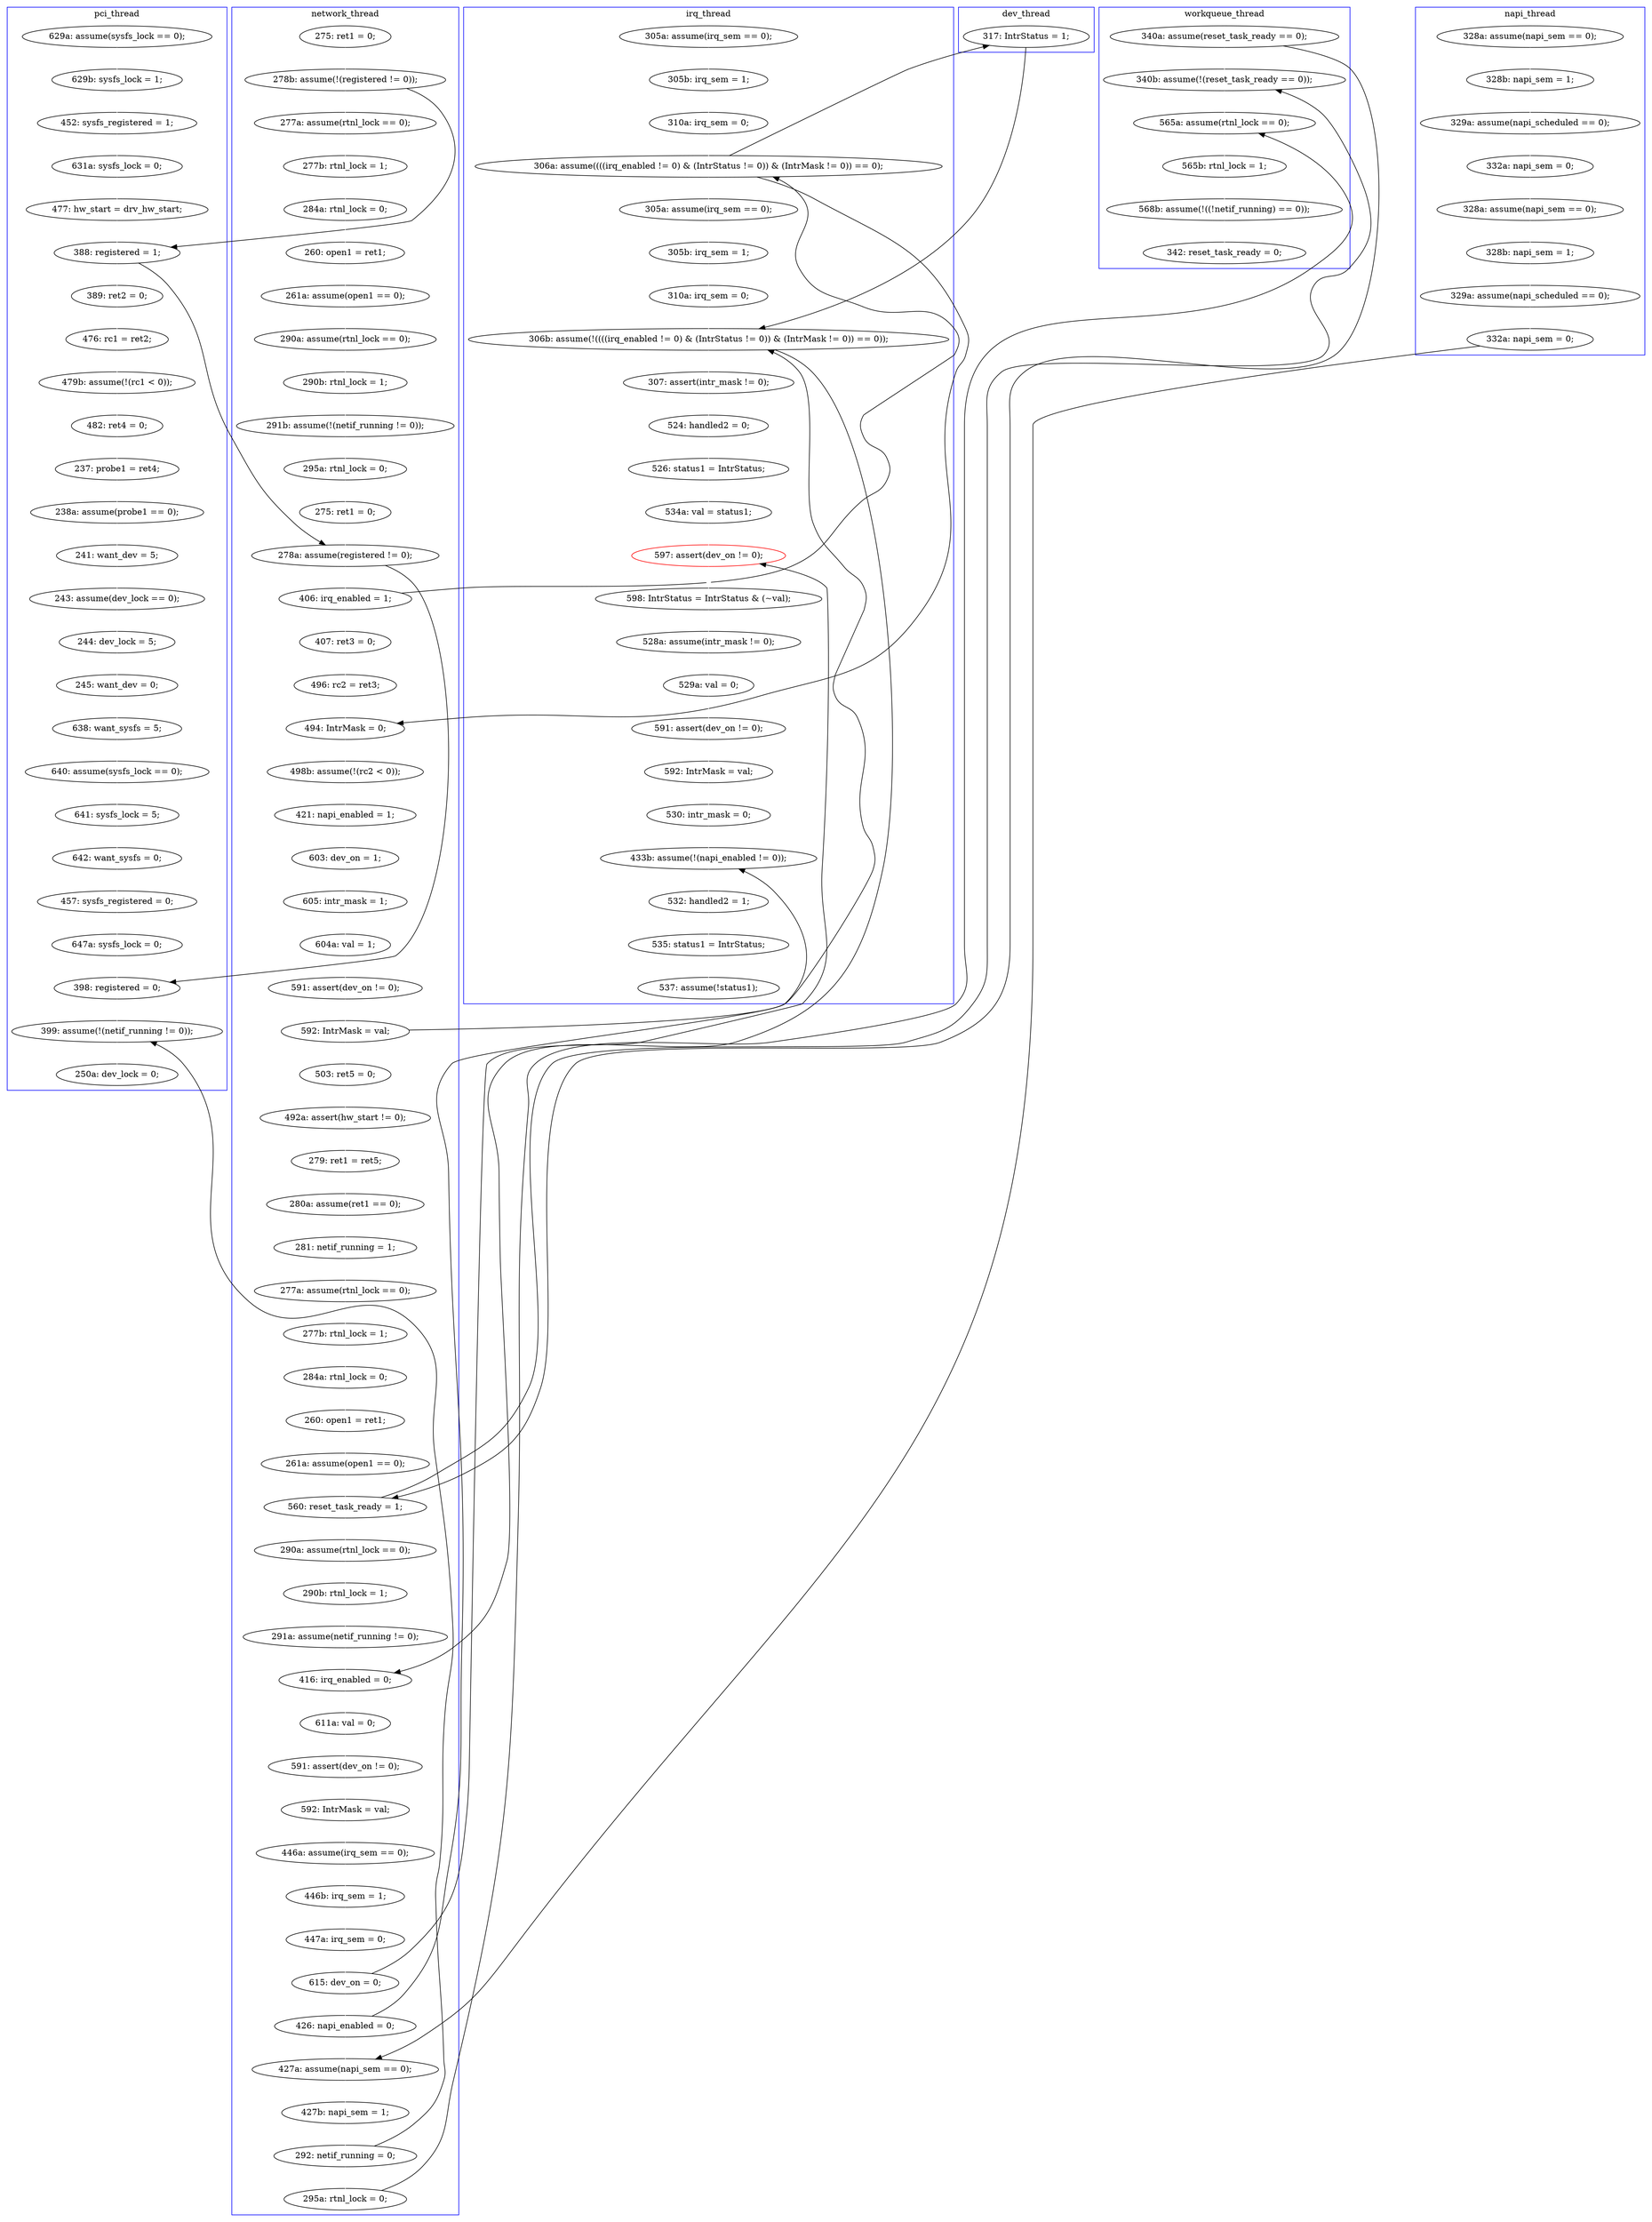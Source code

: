digraph Counterexample {
	152 -> 154 [color = white, style = solid]
	99 -> 100 [color = white, style = solid]
	252 -> 259 [color = white, style = solid]
	144 -> 146 [color = white, style = solid]
	196 -> 200 [color = white, style = solid]
	209 -> 211 [color = white, style = solid]
	127 -> 130 [color = white, style = solid]
	270 -> 279 [color = white, style = solid]
	227 -> 242 [color = white, style = solid]
	53 -> 55 [color = white, style = solid]
	86 -> 103 [color = black, style = solid, constraint = false]
	62 -> 72 [color = white, style = solid]
	155 -> 159 [color = white, style = solid]
	122 -> 125 [color = white, style = solid]
	225 -> 245 [color = white, style = solid]
	55 -> 67 [color = white, style = solid]
	35 -> 36 [color = white, style = solid]
	269 -> 270 [color = white, style = solid]
	185 -> 195 [color = black, style = solid, constraint = false]
	33 -> 35 [color = white, style = solid]
	222 -> 277 [color = black, style = solid, constraint = false]
	282 -> 300 [color = white, style = solid]
	108 -> 110 [color = white, style = solid]
	208 -> 209 [color = white, style = solid]
	255 -> 258 [color = white, style = solid]
	119 -> 121 [color = white, style = solid]
	96 -> 107 [color = white, style = solid]
	154 -> 180 [color = white, style = solid]
	259 -> 269 [color = white, style = solid]
	72 -> 73 [color = white, style = solid]
	159 -> 162 [color = white, style = solid]
	258 -> 260 [color = white, style = solid]
	231 -> 232 [color = white, style = solid]
	228 -> 231 [color = white, style = solid]
	135 -> 136 [color = white, style = solid]
	249 -> 288 [color = white, style = solid]
	229 -> 230 [color = white, style = solid]
	177 -> 196 [color = white, style = solid]
	175 -> 177 [color = white, style = solid]
	221 -> 223 [color = white, style = solid]
	103 -> 185 [color = black, style = solid, constraint = false]
	105 -> 108 [color = white, style = solid]
	180 -> 229 [color = black, style = solid, constraint = false]
	118 -> 119 [color = white, style = solid]
	100 -> 101 [color = white, style = solid]
	52 -> 53 [color = white, style = solid]
	191 -> 192 [color = white, style = solid]
	260 -> 262 [color = white, style = solid]
	93 -> 96 [color = white, style = solid]
	222 -> 229 [color = white, style = solid]
	211 -> 222 [color = white, style = solid]
	169 -> 227 [color = black, style = solid, constraint = false]
	131 -> 132 [color = white, style = solid]
	233 -> 252 [color = white, style = solid]
	203 -> 207 [color = white, style = solid]
	67 -> 75 [color = white, style = solid]
	212 -> 221 [color = white, style = solid]
	107 -> 134 [color = white, style = solid]
	262 -> 263 [color = white, style = solid]
	51 -> 58 [color = white, style = solid]
	207 -> 208 [color = white, style = solid]
	133 -> 155 [color = white, style = solid]
	117 -> 118 [color = white, style = solid]
	33 -> 72 [color = black, style = solid, constraint = false]
	41 -> 52 [color = white, style = solid]
	30 -> 33 [color = white, style = solid]
	113 -> 117 [color = white, style = solid]
	211 -> 245 [color = black, style = solid, constraint = false]
	245 -> 255 [color = white, style = solid]
	174 -> 175 [color = white, style = solid]
	242 -> 243 [color = white, style = solid]
	125 -> 126 [color = white, style = solid]
	223 -> 225 [color = white, style = solid]
	273 -> 277 [color = white, style = solid]
	243 -> 249 [color = white, style = solid]
	162 -> 169 [color = white, style = solid]
	37 -> 38 [color = white, style = solid]
	72 -> 77 [color = black, style = solid, constraint = false]
	195 -> 196 [color = black, style = solid, constraint = false]
	36 -> 37 [color = white, style = solid]
	134 -> 135 [color = white, style = solid]
	73 -> 88 [color = white, style = solid]
	151 -> 152 [color = white, style = solid]
	146 -> 149 [color = white, style = solid]
	50 -> 51 [color = white, style = solid]
	192 -> 193 [color = white, style = solid]
	193 -> 195 [color = white, style = solid]
	277 -> 281 [color = white, style = solid]
	60 -> 62 [color = white, style = solid]
	240 -> 242 [color = black, style = solid, constraint = false]
	91 -> 92 [color = white, style = solid]
	103 -> 108 [color = black, style = solid, constraint = false]
	38 -> 41 [color = white, style = solid]
	202 -> 203 [color = white, style = solid]
	136 -> 228 [color = white, style = solid]
	86 -> 87 [color = white, style = solid]
	130 -> 131 [color = white, style = solid]
	232 -> 233 [color = white, style = solid]
	237 -> 270 [color = black, style = solid, constraint = false]
	143 -> 144 [color = white, style = solid]
	101 -> 103 [color = white, style = solid]
	122 -> 195 [color = black, style = solid, constraint = false]
	75 -> 77 [color = white, style = solid]
	132 -> 133 [color = white, style = solid]
	126 -> 127 [color = white, style = solid]
	103 -> 191 [color = white, style = solid]
	237 -> 240 [color = white, style = solid]
	263 -> 273 [color = white, style = solid]
	149 -> 151 [color = white, style = solid]
	230 -> 237 [color = white, style = solid]
	77 -> 269 [color = black, style = solid, constraint = false]
	281 -> 282 [color = white, style = solid]
	200 -> 202 [color = white, style = solid]
	88 -> 91 [color = white, style = solid]
	110 -> 113 [color = white, style = solid]
	121 -> 122 [color = white, style = solid]
	58 -> 60 [color = white, style = solid]
	169 -> 174 [color = white, style = solid]
	87 -> 105 [color = white, style = solid]
	166 -> 169 [color = black, style = solid, constraint = false]
	195 -> 212 [color = white, style = solid]
	166 -> 227 [color = white, style = solid]
	77 -> 86 [color = white, style = solid]
	92 -> 93 [color = white, style = solid]
	subgraph cluster4 {
		label = napi_thread
		color = blue
		149  [label = "332a: napi_sem = 0;"]
		151  [label = "328a: assume(napi_sem == 0);"]
		154  [label = "329a: assume(napi_scheduled == 0);"]
		143  [label = "328a: assume(napi_sem == 0);"]
		152  [label = "328b: napi_sem = 1;"]
		146  [label = "329a: assume(napi_scheduled == 0);"]
		144  [label = "328b: napi_sem = 1;"]
		180  [label = "332a: napi_sem = 0;"]
	}
	subgraph cluster5 {
		label = workqueue_thread
		color = blue
		288  [label = "342: reset_task_ready = 0;"]
		166  [label = "340a: assume(reset_task_ready == 0);"]
		249  [label = "568b: assume(!((!netif_running) == 0));"]
		242  [label = "565a: assume(rtnl_lock == 0);"]
		243  [label = "565b: rtnl_lock = 1;"]
		227  [label = "340b: assume(!(reset_task_ready == 0));"]
	}
	subgraph cluster7 {
		label = dev_thread
		color = blue
		185  [label = "317: IntrStatus = 1;"]
	}
	subgraph cluster1 {
		label = pci_thread
		color = blue
		96  [label = "238a: assume(probe1 == 0);"]
		279  [label = "250a: dev_lock = 0;"]
		51  [label = "629b: sysfs_lock = 1;"]
		107  [label = "241: want_dev = 5;"]
		73  [label = "389: ret2 = 0;"]
		233  [label = "642: want_sysfs = 0;"]
		72  [label = "388: registered = 1;"]
		92  [label = "482: ret4 = 0;"]
		93  [label = "237: probe1 = ret4;"]
		134  [label = "243: assume(dev_lock == 0);"]
		60  [label = "631a: sysfs_lock = 0;"]
		58  [label = "452: sysfs_registered = 1;"]
		50  [label = "629a: assume(sysfs_lock == 0);"]
		232  [label = "641: sysfs_lock = 5;"]
		136  [label = "245: want_dev = 0;"]
		228  [label = "638: want_sysfs = 5;"]
		62  [label = "477: hw_start = drv_hw_start;"]
		269  [label = "398: registered = 0;"]
		259  [label = "647a: sysfs_lock = 0;"]
		88  [label = "476: rc1 = ret2;"]
		91  [label = "479b: assume(!(rc1 < 0));"]
		270  [label = "399: assume(!(netif_running != 0));"]
		135  [label = "244: dev_lock = 5;"]
		231  [label = "640: assume(sysfs_lock == 0);"]
		252  [label = "457: sysfs_registered = 0;"]
	}
	subgraph cluster3 {
		label = irq_thread
		color = blue
		282  [label = "535: status1 = IntrStatus;"]
		263  [label = "592: IntrMask = val;"]
		193  [label = "310a: irq_sem = 0;"]
		262  [label = "591: assert(dev_on != 0);"]
		260  [label = "529a: val = 0;"]
		195  [label = "306b: assume(!((((irq_enabled != 0) & (IntrStatus != 0)) & (IntrMask != 0)) == 0));"]
		192  [label = "305b: irq_sem = 1;"]
		225  [label = "534a: val = status1;"]
		255  [label = "598: IntrStatus = IntrStatus & (~val);"]
		103  [label = "306a: assume((((irq_enabled != 0) & (IntrStatus != 0)) & (IntrMask != 0)) == 0);"]
		100  [label = "305b: irq_sem = 1;"]
		273  [label = "530: intr_mask = 0;"]
		223  [label = "526: status1 = IntrStatus;"]
		300  [label = "537: assume(!status1);"]
		212  [label = "307: assert(intr_mask != 0);"]
		258  [label = "528a: assume(intr_mask != 0);"]
		221  [label = "524: handled2 = 0;"]
		281  [label = "532: handled2 = 1;"]
		277  [label = "433b: assume(!(napi_enabled != 0));"]
		99  [label = "305a: assume(irq_sem == 0);"]
		191  [label = "305a: assume(irq_sem == 0);"]
		245  [label = "597: assert(dev_on != 0);", color = red]
		101  [label = "310a: irq_sem = 0;"]
	}
	subgraph cluster2 {
		label = network_thread
		color = blue
		230  [label = "427b: napi_sem = 1;"]
		86  [label = "406: irq_enabled = 1;"]
		118  [label = "605: intr_mask = 1;"]
		37  [label = "284a: rtnl_lock = 0;"]
		38  [label = "260: open1 = ret1;"]
		162  [label = "261a: assume(open1 == 0);"]
		132  [label = "277a: assume(rtnl_lock == 0);"]
		105  [label = "496: rc2 = ret3;"]
		122  [label = "592: IntrMask = val;"]
		177  [label = "291a: assume(netif_running != 0);"]
		208  [label = "446b: irq_sem = 1;"]
		127  [label = "279: ret1 = ret5;"]
		222  [label = "426: napi_enabled = 0;"]
		52  [label = "290a: assume(rtnl_lock == 0);"]
		174  [label = "290a: assume(rtnl_lock == 0);"]
		77  [label = "278a: assume(registered != 0);"]
		126  [label = "492a: assert(hw_start != 0);"]
		175  [label = "290b: rtnl_lock = 1;"]
		169  [label = "560: reset_task_ready = 1;"]
		75  [label = "275: ret1 = 0;"]
		200  [label = "611a: val = 0;"]
		133  [label = "277b: rtnl_lock = 1;"]
		117  [label = "603: dev_on = 1;"]
		240  [label = "295a: rtnl_lock = 0;"]
		202  [label = "591: assert(dev_on != 0);"]
		130  [label = "280a: assume(ret1 == 0);"]
		229  [label = "427a: assume(napi_sem == 0);"]
		196  [label = "416: irq_enabled = 0;"]
		125  [label = "503: ret5 = 0;"]
		67  [label = "295a: rtnl_lock = 0;"]
		121  [label = "591: assert(dev_on != 0);"]
		113  [label = "421: napi_enabled = 1;"]
		35  [label = "277a: assume(rtnl_lock == 0);"]
		207  [label = "446a: assume(irq_sem == 0);"]
		131  [label = "281: netif_running = 1;"]
		108  [label = "494: IntrMask = 0;"]
		36  [label = "277b: rtnl_lock = 1;"]
		119  [label = "604a: val = 1;"]
		41  [label = "261a: assume(open1 == 0);"]
		53  [label = "290b: rtnl_lock = 1;"]
		33  [label = "278b: assume(!(registered != 0));"]
		209  [label = "447a: irq_sem = 0;"]
		110  [label = "498b: assume(!(rc2 < 0));"]
		87  [label = "407: ret3 = 0;"]
		203  [label = "592: IntrMask = val;"]
		55  [label = "291b: assume(!(netif_running != 0));"]
		159  [label = "260: open1 = ret1;"]
		211  [label = "615: dev_on = 0;"]
		237  [label = "292: netif_running = 0;"]
		155  [label = "284a: rtnl_lock = 0;"]
		30  [label = "275: ret1 = 0;"]
	}
}